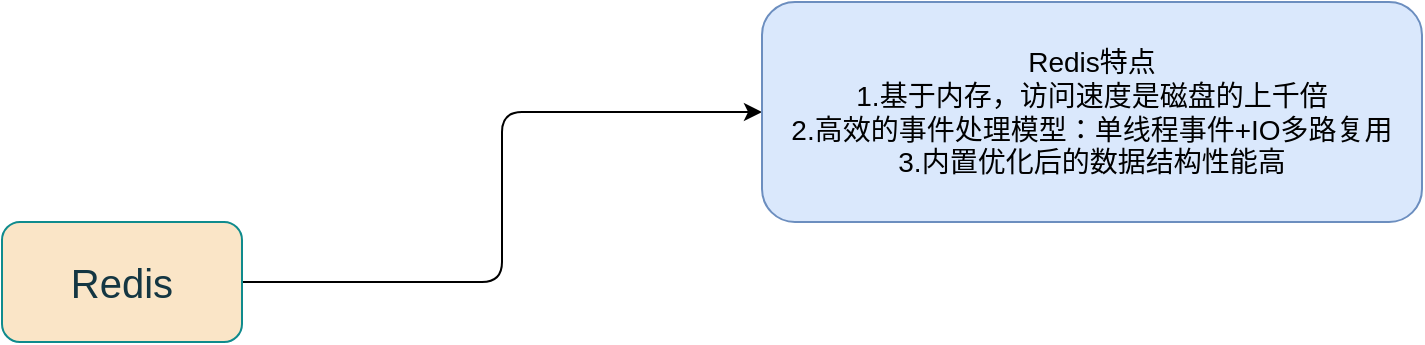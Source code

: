<mxfile version="24.0.1" type="github">
  <diagram name="第 1 页" id="65bKbwKjN0q9PuXdiJOc">
    <mxGraphModel dx="1804" dy="573" grid="1" gridSize="10" guides="1" tooltips="1" connect="1" arrows="1" fold="1" page="1" pageScale="1" pageWidth="827" pageHeight="1169" math="0" shadow="0">
      <root>
        <mxCell id="0" />
        <mxCell id="1" parent="0" />
        <mxCell id="R7HxWpwFjLeamwsqNsjf-2" value="" style="edgeStyle=orthogonalEdgeStyle;rounded=1;hachureGap=4;orthogonalLoop=1;jettySize=auto;html=1;" parent="1" source="RzodZvNiL_iSPK4zzAFR-1" target="R7HxWpwFjLeamwsqNsjf-1" edge="1">
          <mxGeometry relative="1" as="geometry" />
        </mxCell>
        <mxCell id="RzodZvNiL_iSPK4zzAFR-1" value="&lt;font style=&quot;font-size: 20px;&quot;&gt;Redis&lt;/font&gt;" style="rounded=1;whiteSpace=wrap;html=1;labelBackgroundColor=none;fillColor=#FAE5C7;strokeColor=#0F8B8D;fontColor=#143642;" parent="1" vertex="1">
          <mxGeometry x="-110" y="245" width="120" height="60" as="geometry" />
        </mxCell>
        <mxCell id="R7HxWpwFjLeamwsqNsjf-1" value="&lt;font style=&quot;font-size: 14px;&quot;&gt;Redis特点&lt;br&gt;1.基于内存，访问速度是磁盘的上千倍&lt;br&gt;&lt;/font&gt;&lt;div style=&quot;font-size: 14px;&quot;&gt;2.高效的事件处理模型：单线程事件+IO多路复用&lt;/div&gt;&lt;div style=&quot;font-size: 14px;&quot;&gt;3.内置优化后的数据结构性能高&lt;/div&gt;" style="whiteSpace=wrap;html=1;fillColor=#dae8fc;strokeColor=#6c8ebf;rounded=1;labelBackgroundColor=none;glass=0;" parent="1" vertex="1">
          <mxGeometry x="270" y="135" width="330" height="110" as="geometry" />
        </mxCell>
      </root>
    </mxGraphModel>
  </diagram>
</mxfile>
